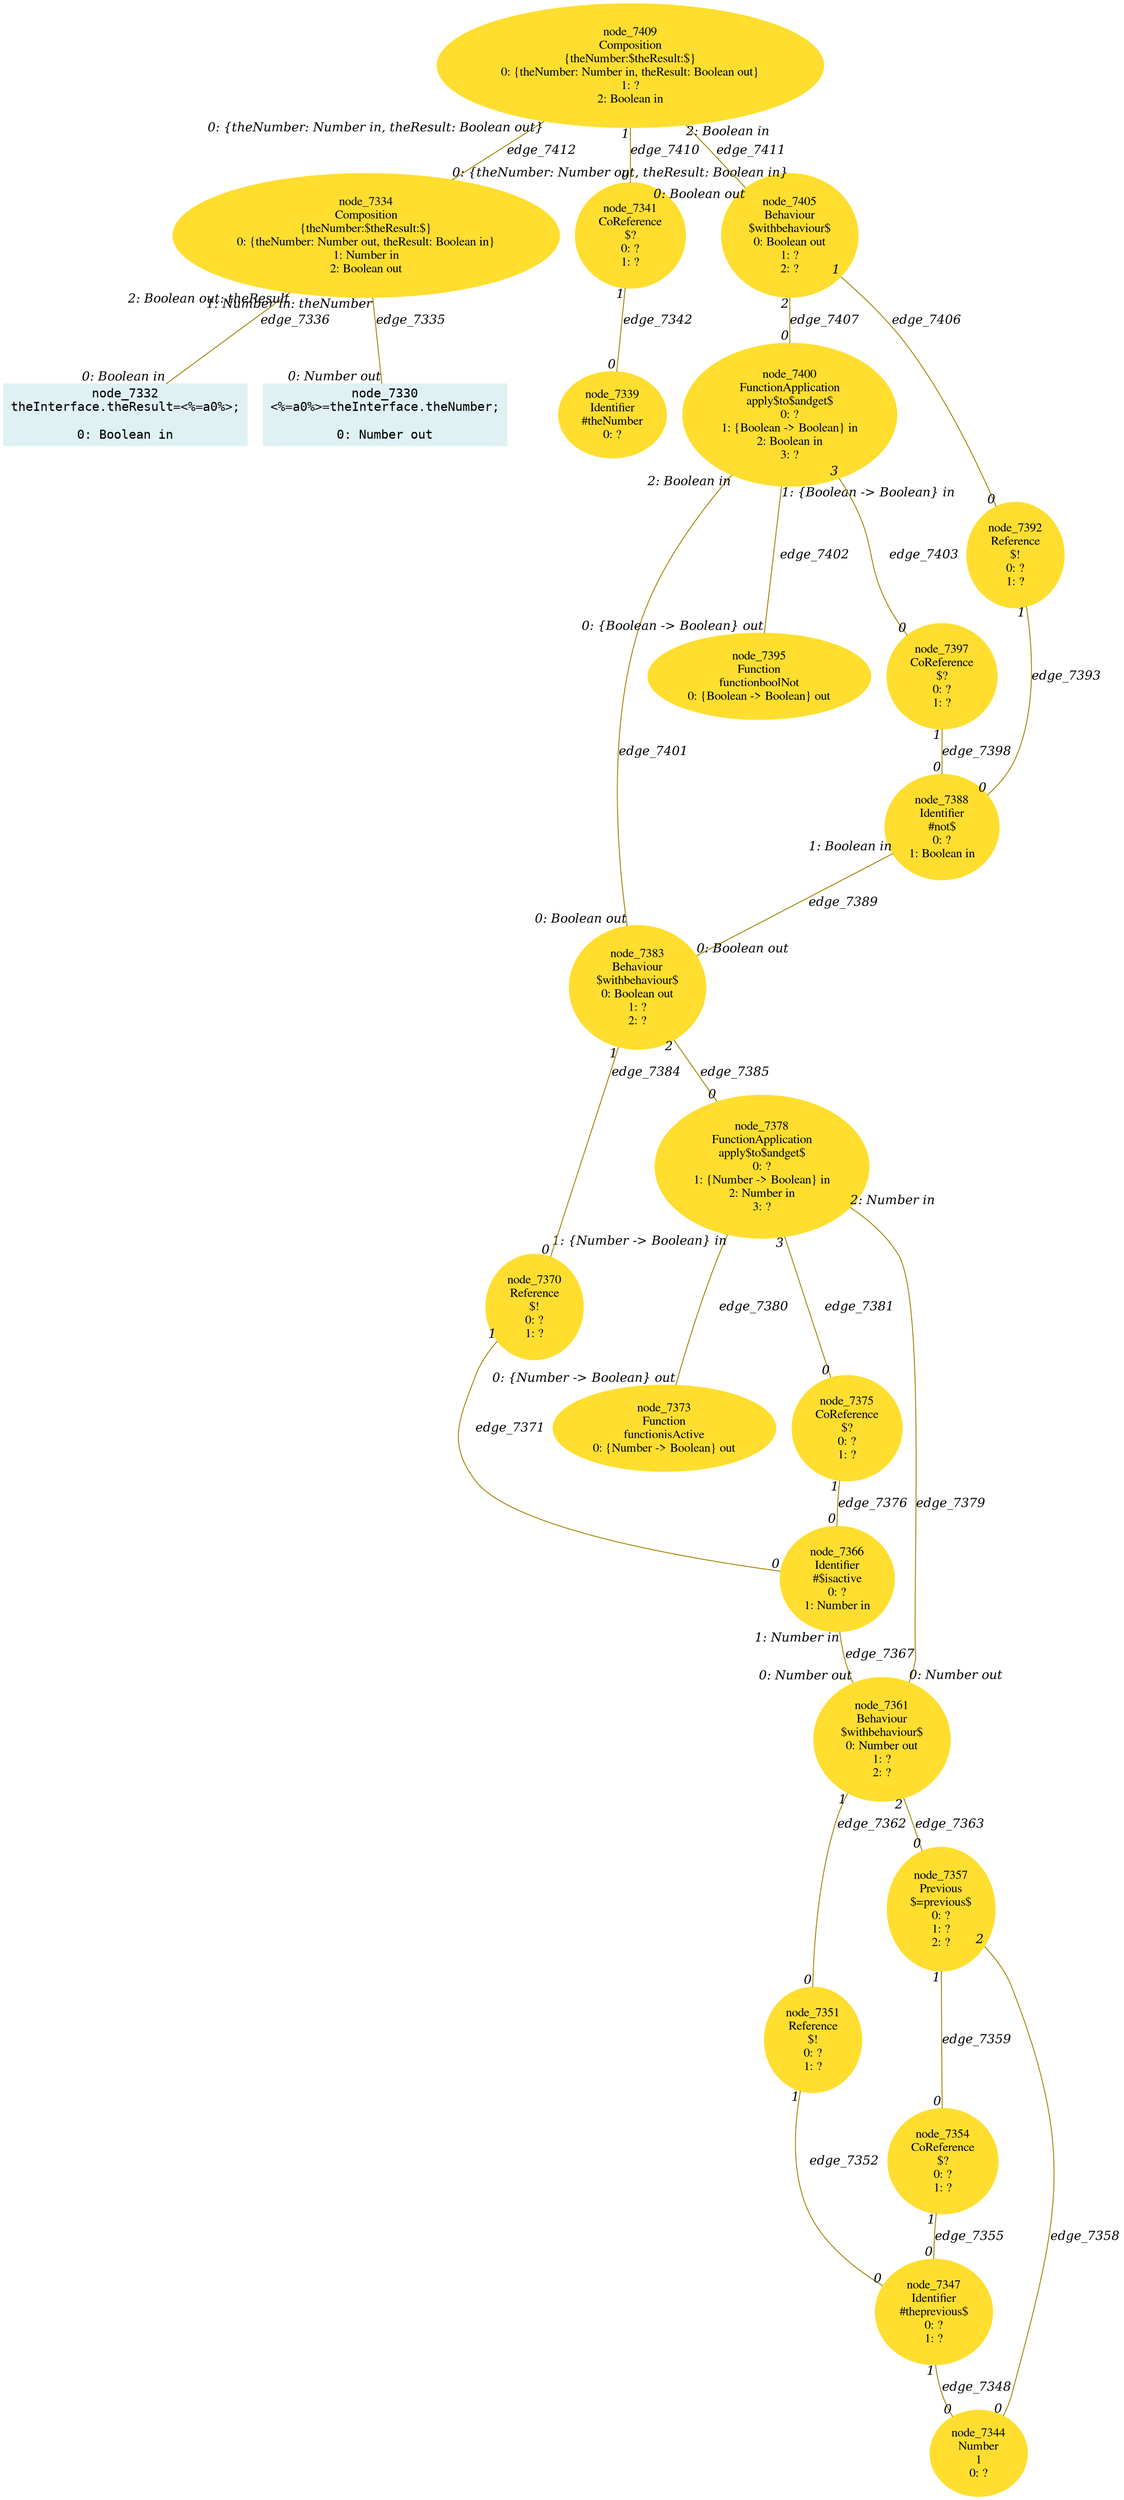 digraph g{node_7330 [shape="box", style="filled", color="#dff1f2", fontname="Courier", label="node_7330
<%=a0%>=theInterface.theNumber;

0: Number out" ]
node_7332 [shape="box", style="filled", color="#dff1f2", fontname="Courier", label="node_7332
theInterface.theResult=<%=a0%>;

0: Boolean in" ]
node_7334 [shape="ellipse", style="filled", color="#ffde2f", fontname="Times", label="node_7334
Composition
{theNumber:$theResult:$}
0: {theNumber: Number out, theResult: Boolean in}
1: Number in
2: Boolean out" ]
node_7339 [shape="ellipse", style="filled", color="#ffde2f", fontname="Times", label="node_7339
Identifier
#theNumber
0: ?" ]
node_7341 [shape="ellipse", style="filled", color="#ffde2f", fontname="Times", label="node_7341
CoReference
$?
0: ?
1: ?" ]
node_7344 [shape="ellipse", style="filled", color="#ffde2f", fontname="Times", label="node_7344
Number
1
0: ?" ]
node_7347 [shape="ellipse", style="filled", color="#ffde2f", fontname="Times", label="node_7347
Identifier
#theprevious$
0: ?
1: ?" ]
node_7351 [shape="ellipse", style="filled", color="#ffde2f", fontname="Times", label="node_7351
Reference
$!
0: ?
1: ?" ]
node_7354 [shape="ellipse", style="filled", color="#ffde2f", fontname="Times", label="node_7354
CoReference
$?
0: ?
1: ?" ]
node_7357 [shape="ellipse", style="filled", color="#ffde2f", fontname="Times", label="node_7357
Previous
$=previous$
0: ?
1: ?
2: ?" ]
node_7361 [shape="ellipse", style="filled", color="#ffde2f", fontname="Times", label="node_7361
Behaviour
$withbehaviour$
0: Number out
1: ?
2: ?" ]
node_7366 [shape="ellipse", style="filled", color="#ffde2f", fontname="Times", label="node_7366
Identifier
#$isactive
0: ?
1: Number in" ]
node_7370 [shape="ellipse", style="filled", color="#ffde2f", fontname="Times", label="node_7370
Reference
$!
0: ?
1: ?" ]
node_7373 [shape="ellipse", style="filled", color="#ffde2f", fontname="Times", label="node_7373
Function
functionisActive
0: {Number -> Boolean} out" ]
node_7375 [shape="ellipse", style="filled", color="#ffde2f", fontname="Times", label="node_7375
CoReference
$?
0: ?
1: ?" ]
node_7378 [shape="ellipse", style="filled", color="#ffde2f", fontname="Times", label="node_7378
FunctionApplication
apply$to$andget$
0: ?
1: {Number -> Boolean} in
2: Number in
3: ?" ]
node_7383 [shape="ellipse", style="filled", color="#ffde2f", fontname="Times", label="node_7383
Behaviour
$withbehaviour$
0: Boolean out
1: ?
2: ?" ]
node_7388 [shape="ellipse", style="filled", color="#ffde2f", fontname="Times", label="node_7388
Identifier
#not$
0: ?
1: Boolean in" ]
node_7392 [shape="ellipse", style="filled", color="#ffde2f", fontname="Times", label="node_7392
Reference
$!
0: ?
1: ?" ]
node_7395 [shape="ellipse", style="filled", color="#ffde2f", fontname="Times", label="node_7395
Function
functionboolNot
0: {Boolean -> Boolean} out" ]
node_7397 [shape="ellipse", style="filled", color="#ffde2f", fontname="Times", label="node_7397
CoReference
$?
0: ?
1: ?" ]
node_7400 [shape="ellipse", style="filled", color="#ffde2f", fontname="Times", label="node_7400
FunctionApplication
apply$to$andget$
0: ?
1: {Boolean -> Boolean} in
2: Boolean in
3: ?" ]
node_7405 [shape="ellipse", style="filled", color="#ffde2f", fontname="Times", label="node_7405
Behaviour
$withbehaviour$
0: Boolean out
1: ?
2: ?" ]
node_7409 [shape="ellipse", style="filled", color="#ffde2f", fontname="Times", label="node_7409
Composition
{theNumber:$theResult:$}
0: {theNumber: Number in, theResult: Boolean out}
1: ?
2: Boolean in" ]
node_7334 -> node_7330 [dir=none, arrowHead=none, fontname="Times-Italic", arrowsize=1, color="#9d8400", label="edge_7335",  headlabel="0: Number out", taillabel="1: Number in: theNumber" ]
node_7334 -> node_7332 [dir=none, arrowHead=none, fontname="Times-Italic", arrowsize=1, color="#9d8400", label="edge_7336",  headlabel="0: Boolean in", taillabel="2: Boolean out: theResult" ]
node_7341 -> node_7339 [dir=none, arrowHead=none, fontname="Times-Italic", arrowsize=1, color="#9d8400", label="edge_7342",  headlabel="0", taillabel="1" ]
node_7347 -> node_7344 [dir=none, arrowHead=none, fontname="Times-Italic", arrowsize=1, color="#9d8400", label="edge_7348",  headlabel="0", taillabel="1" ]
node_7351 -> node_7347 [dir=none, arrowHead=none, fontname="Times-Italic", arrowsize=1, color="#9d8400", label="edge_7352",  headlabel="0", taillabel="1" ]
node_7354 -> node_7347 [dir=none, arrowHead=none, fontname="Times-Italic", arrowsize=1, color="#9d8400", label="edge_7355",  headlabel="0", taillabel="1" ]
node_7357 -> node_7344 [dir=none, arrowHead=none, fontname="Times-Italic", arrowsize=1, color="#9d8400", label="edge_7358",  headlabel="0", taillabel="2" ]
node_7357 -> node_7354 [dir=none, arrowHead=none, fontname="Times-Italic", arrowsize=1, color="#9d8400", label="edge_7359",  headlabel="0", taillabel="1" ]
node_7361 -> node_7351 [dir=none, arrowHead=none, fontname="Times-Italic", arrowsize=1, color="#9d8400", label="edge_7362",  headlabel="0", taillabel="1" ]
node_7361 -> node_7357 [dir=none, arrowHead=none, fontname="Times-Italic", arrowsize=1, color="#9d8400", label="edge_7363",  headlabel="0", taillabel="2" ]
node_7366 -> node_7361 [dir=none, arrowHead=none, fontname="Times-Italic", arrowsize=1, color="#9d8400", label="edge_7367",  headlabel="0: Number out", taillabel="1: Number in" ]
node_7370 -> node_7366 [dir=none, arrowHead=none, fontname="Times-Italic", arrowsize=1, color="#9d8400", label="edge_7371",  headlabel="0", taillabel="1" ]
node_7375 -> node_7366 [dir=none, arrowHead=none, fontname="Times-Italic", arrowsize=1, color="#9d8400", label="edge_7376",  headlabel="0", taillabel="1" ]
node_7378 -> node_7361 [dir=none, arrowHead=none, fontname="Times-Italic", arrowsize=1, color="#9d8400", label="edge_7379",  headlabel="0: Number out", taillabel="2: Number in" ]
node_7378 -> node_7373 [dir=none, arrowHead=none, fontname="Times-Italic", arrowsize=1, color="#9d8400", label="edge_7380",  headlabel="0: {Number -> Boolean} out", taillabel="1: {Number -> Boolean} in" ]
node_7378 -> node_7375 [dir=none, arrowHead=none, fontname="Times-Italic", arrowsize=1, color="#9d8400", label="edge_7381",  headlabel="0", taillabel="3" ]
node_7383 -> node_7370 [dir=none, arrowHead=none, fontname="Times-Italic", arrowsize=1, color="#9d8400", label="edge_7384",  headlabel="0", taillabel="1" ]
node_7383 -> node_7378 [dir=none, arrowHead=none, fontname="Times-Italic", arrowsize=1, color="#9d8400", label="edge_7385",  headlabel="0", taillabel="2" ]
node_7388 -> node_7383 [dir=none, arrowHead=none, fontname="Times-Italic", arrowsize=1, color="#9d8400", label="edge_7389",  headlabel="0: Boolean out", taillabel="1: Boolean in" ]
node_7392 -> node_7388 [dir=none, arrowHead=none, fontname="Times-Italic", arrowsize=1, color="#9d8400", label="edge_7393",  headlabel="0", taillabel="1" ]
node_7397 -> node_7388 [dir=none, arrowHead=none, fontname="Times-Italic", arrowsize=1, color="#9d8400", label="edge_7398",  headlabel="0", taillabel="1" ]
node_7400 -> node_7383 [dir=none, arrowHead=none, fontname="Times-Italic", arrowsize=1, color="#9d8400", label="edge_7401",  headlabel="0: Boolean out", taillabel="2: Boolean in" ]
node_7400 -> node_7395 [dir=none, arrowHead=none, fontname="Times-Italic", arrowsize=1, color="#9d8400", label="edge_7402",  headlabel="0: {Boolean -> Boolean} out", taillabel="1: {Boolean -> Boolean} in" ]
node_7400 -> node_7397 [dir=none, arrowHead=none, fontname="Times-Italic", arrowsize=1, color="#9d8400", label="edge_7403",  headlabel="0", taillabel="3" ]
node_7405 -> node_7392 [dir=none, arrowHead=none, fontname="Times-Italic", arrowsize=1, color="#9d8400", label="edge_7406",  headlabel="0", taillabel="1" ]
node_7405 -> node_7400 [dir=none, arrowHead=none, fontname="Times-Italic", arrowsize=1, color="#9d8400", label="edge_7407",  headlabel="0", taillabel="2" ]
node_7409 -> node_7341 [dir=none, arrowHead=none, fontname="Times-Italic", arrowsize=1, color="#9d8400", label="edge_7410",  headlabel="0", taillabel="1" ]
node_7409 -> node_7405 [dir=none, arrowHead=none, fontname="Times-Italic", arrowsize=1, color="#9d8400", label="edge_7411",  headlabel="0: Boolean out", taillabel="2: Boolean in" ]
node_7409 -> node_7334 [dir=none, arrowHead=none, fontname="Times-Italic", arrowsize=1, color="#9d8400", label="edge_7412",  headlabel="0: {theNumber: Number out, theResult: Boolean in}", taillabel="0: {theNumber: Number in, theResult: Boolean out}" ]
}